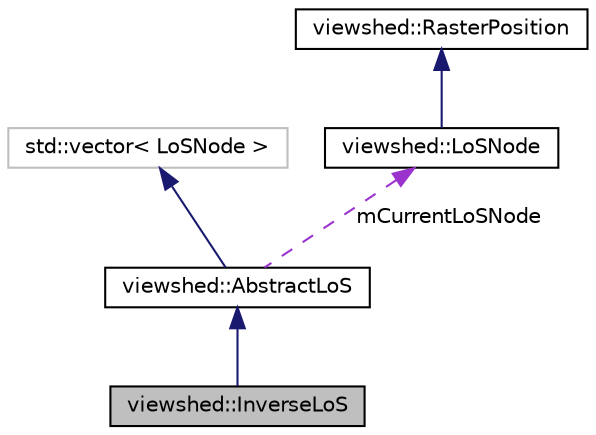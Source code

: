 digraph "viewshed::InverseLoS"
{
 // LATEX_PDF_SIZE
  edge [fontname="Helvetica",fontsize="10",labelfontname="Helvetica",labelfontsize="10"];
  node [fontname="Helvetica",fontsize="10",shape=record];
  Node1 [label="viewshed::InverseLoS",height=0.2,width=0.4,color="black", fillcolor="grey75", style="filled", fontcolor="black",tooltip="Class that represents InverseLoS, that is LoS used in Inverse Viewshed calculation."];
  Node2 -> Node1 [dir="back",color="midnightblue",fontsize="10",style="solid",fontname="Helvetica"];
  Node2 [label="viewshed::AbstractLoS",height=0.2,width=0.4,color="black", fillcolor="white", style="filled",URL="$classviewshed_1_1AbstractLoS.html",tooltip="Abstract class that represent line-of-sight (LoS). Consists of LoSNodes, view point and target point ..."];
  Node3 -> Node2 [dir="back",color="midnightblue",fontsize="10",style="solid",fontname="Helvetica"];
  Node3 [label="std::vector\< LoSNode \>",height=0.2,width=0.4,color="grey75", fillcolor="white", style="filled",tooltip=" "];
  Node4 -> Node2 [dir="back",color="darkorchid3",fontsize="10",style="dashed",label=" mCurrentLoSNode" ,fontname="Helvetica"];
  Node4 [label="viewshed::LoSNode",height=0.2,width=0.4,color="black", fillcolor="white", style="filled",URL="$classviewshed_1_1LoSNode.html",tooltip="Representation of single cell that creates a point on LoS."];
  Node5 -> Node4 [dir="back",color="midnightblue",fontsize="10",style="solid",fontname="Helvetica"];
  Node5 [label="viewshed::RasterPosition",height=0.2,width=0.4,color="black", fillcolor="white", style="filled",URL="$classviewshed_1_1RasterPosition.html",tooltip="Class to represent position on raster in term of row and column."];
}
